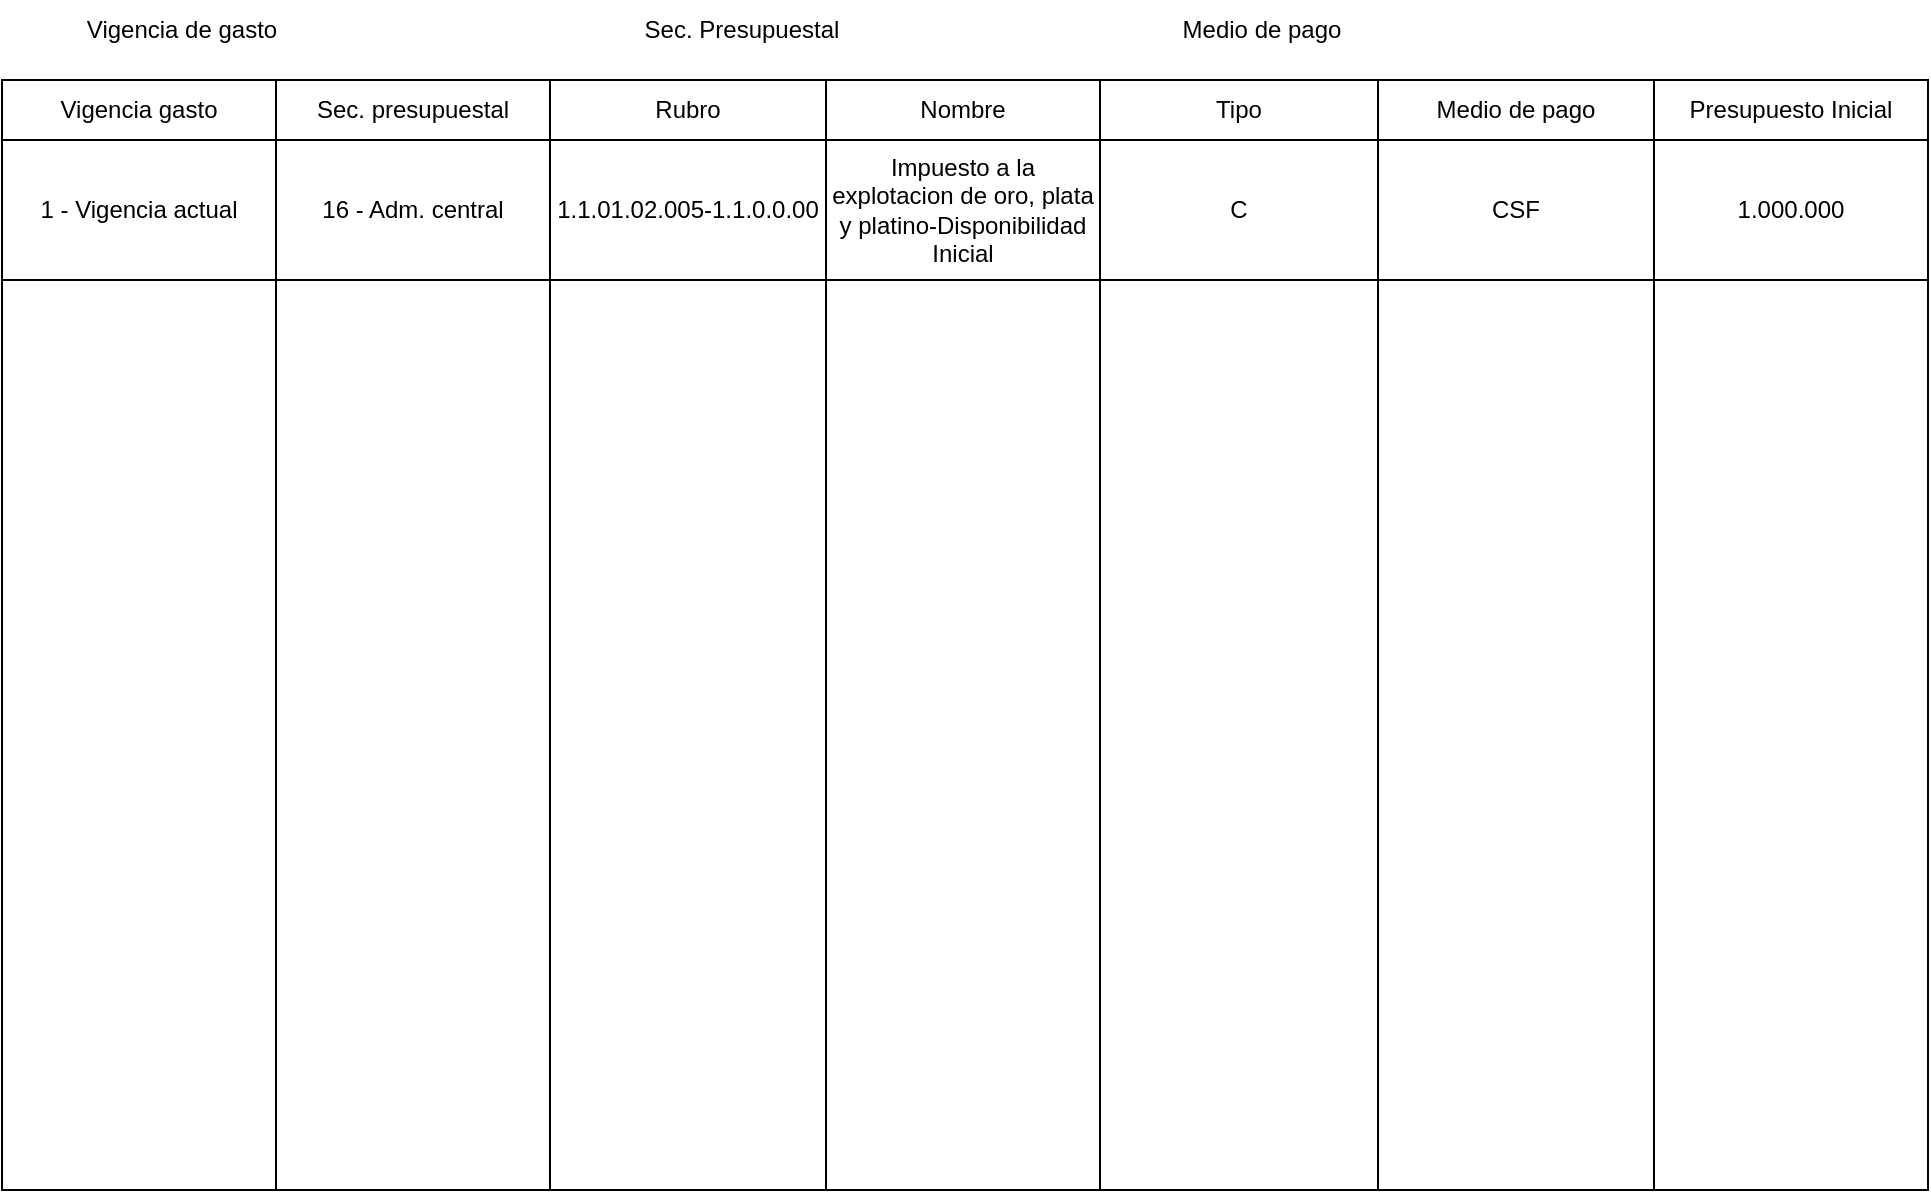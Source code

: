 <mxfile version="21.6.6" type="github">
  <diagram name="Página-1" id="-tY1Q8HmKUWvpKC0TdFC">
    <mxGraphModel dx="1434" dy="792" grid="1" gridSize="10" guides="1" tooltips="1" connect="1" arrows="1" fold="1" page="1" pageScale="1" pageWidth="827" pageHeight="1169" math="0" shadow="0">
      <root>
        <mxCell id="0" />
        <mxCell id="1" parent="0" />
        <mxCell id="qwBK45DpMCRcWSe3hfQ--2" value="" style="shape=table;startSize=0;container=1;collapsible=0;childLayout=tableLayout;" vertex="1" parent="1">
          <mxGeometry x="10" y="50" width="963" height="555" as="geometry" />
        </mxCell>
        <mxCell id="qwBK45DpMCRcWSe3hfQ--3" value="" style="shape=tableRow;horizontal=0;startSize=0;swimlaneHead=0;swimlaneBody=0;strokeColor=inherit;top=0;left=0;bottom=0;right=0;collapsible=0;dropTarget=0;fillColor=none;points=[[0,0.5],[1,0.5]];portConstraint=eastwest;" vertex="1" parent="qwBK45DpMCRcWSe3hfQ--2">
          <mxGeometry width="963" height="30" as="geometry" />
        </mxCell>
        <mxCell id="qwBK45DpMCRcWSe3hfQ--19" value="Vigencia gasto" style="shape=partialRectangle;html=1;whiteSpace=wrap;connectable=0;strokeColor=inherit;overflow=hidden;fillColor=none;top=0;left=0;bottom=0;right=0;pointerEvents=1;" vertex="1" parent="qwBK45DpMCRcWSe3hfQ--3">
          <mxGeometry width="137" height="30" as="geometry">
            <mxRectangle width="137" height="30" as="alternateBounds" />
          </mxGeometry>
        </mxCell>
        <mxCell id="qwBK45DpMCRcWSe3hfQ--4" value="Sec. presupuestal" style="shape=partialRectangle;html=1;whiteSpace=wrap;connectable=0;strokeColor=inherit;overflow=hidden;fillColor=none;top=0;left=0;bottom=0;right=0;pointerEvents=1;" vertex="1" parent="qwBK45DpMCRcWSe3hfQ--3">
          <mxGeometry x="137" width="137" height="30" as="geometry">
            <mxRectangle width="137" height="30" as="alternateBounds" />
          </mxGeometry>
        </mxCell>
        <mxCell id="qwBK45DpMCRcWSe3hfQ--5" value="Rubro" style="shape=partialRectangle;html=1;whiteSpace=wrap;connectable=0;strokeColor=inherit;overflow=hidden;fillColor=none;top=0;left=0;bottom=0;right=0;pointerEvents=1;" vertex="1" parent="qwBK45DpMCRcWSe3hfQ--3">
          <mxGeometry x="274" width="138" height="30" as="geometry">
            <mxRectangle width="138" height="30" as="alternateBounds" />
          </mxGeometry>
        </mxCell>
        <mxCell id="qwBK45DpMCRcWSe3hfQ--6" value="Nombre" style="shape=partialRectangle;html=1;whiteSpace=wrap;connectable=0;strokeColor=inherit;overflow=hidden;fillColor=none;top=0;left=0;bottom=0;right=0;pointerEvents=1;" vertex="1" parent="qwBK45DpMCRcWSe3hfQ--3">
          <mxGeometry x="412" width="137" height="30" as="geometry">
            <mxRectangle width="137" height="30" as="alternateBounds" />
          </mxGeometry>
        </mxCell>
        <mxCell id="qwBK45DpMCRcWSe3hfQ--7" value="Tipo" style="shape=partialRectangle;html=1;whiteSpace=wrap;connectable=0;strokeColor=inherit;overflow=hidden;fillColor=none;top=0;left=0;bottom=0;right=0;pointerEvents=1;" vertex="1" parent="qwBK45DpMCRcWSe3hfQ--3">
          <mxGeometry x="549" width="139" height="30" as="geometry">
            <mxRectangle width="139" height="30" as="alternateBounds" />
          </mxGeometry>
        </mxCell>
        <mxCell id="qwBK45DpMCRcWSe3hfQ--8" value="Medio de pago" style="shape=partialRectangle;html=1;whiteSpace=wrap;connectable=0;strokeColor=inherit;overflow=hidden;fillColor=none;top=0;left=0;bottom=0;right=0;pointerEvents=1;" vertex="1" parent="qwBK45DpMCRcWSe3hfQ--3">
          <mxGeometry x="688" width="138" height="30" as="geometry">
            <mxRectangle width="138" height="30" as="alternateBounds" />
          </mxGeometry>
        </mxCell>
        <mxCell id="qwBK45DpMCRcWSe3hfQ--9" value="Presupuesto Inicial" style="shape=partialRectangle;html=1;whiteSpace=wrap;connectable=0;strokeColor=inherit;overflow=hidden;fillColor=none;top=0;left=0;bottom=0;right=0;pointerEvents=1;" vertex="1" parent="qwBK45DpMCRcWSe3hfQ--3">
          <mxGeometry x="826" width="137" height="30" as="geometry">
            <mxRectangle width="137" height="30" as="alternateBounds" />
          </mxGeometry>
        </mxCell>
        <mxCell id="qwBK45DpMCRcWSe3hfQ--11" value="" style="shape=tableRow;horizontal=0;startSize=0;swimlaneHead=0;swimlaneBody=0;strokeColor=inherit;top=0;left=0;bottom=0;right=0;collapsible=0;dropTarget=0;fillColor=none;points=[[0,0.5],[1,0.5]];portConstraint=eastwest;" vertex="1" parent="qwBK45DpMCRcWSe3hfQ--2">
          <mxGeometry y="30" width="963" height="70" as="geometry" />
        </mxCell>
        <mxCell id="qwBK45DpMCRcWSe3hfQ--20" value="1 - Vigencia actual" style="shape=partialRectangle;html=1;whiteSpace=wrap;connectable=0;strokeColor=inherit;overflow=hidden;fillColor=none;top=0;left=0;bottom=0;right=0;pointerEvents=1;" vertex="1" parent="qwBK45DpMCRcWSe3hfQ--11">
          <mxGeometry width="137" height="70" as="geometry">
            <mxRectangle width="137" height="70" as="alternateBounds" />
          </mxGeometry>
        </mxCell>
        <mxCell id="qwBK45DpMCRcWSe3hfQ--12" value="16 - Adm. central" style="shape=partialRectangle;html=1;whiteSpace=wrap;connectable=0;strokeColor=inherit;overflow=hidden;fillColor=none;top=0;left=0;bottom=0;right=0;pointerEvents=1;" vertex="1" parent="qwBK45DpMCRcWSe3hfQ--11">
          <mxGeometry x="137" width="137" height="70" as="geometry">
            <mxRectangle width="137" height="70" as="alternateBounds" />
          </mxGeometry>
        </mxCell>
        <mxCell id="qwBK45DpMCRcWSe3hfQ--13" value="1.1.01.02.005-1.1.0.0.00" style="shape=partialRectangle;html=1;whiteSpace=wrap;connectable=0;strokeColor=inherit;overflow=hidden;fillColor=none;top=0;left=0;bottom=0;right=0;pointerEvents=1;" vertex="1" parent="qwBK45DpMCRcWSe3hfQ--11">
          <mxGeometry x="274" width="138" height="70" as="geometry">
            <mxRectangle width="138" height="70" as="alternateBounds" />
          </mxGeometry>
        </mxCell>
        <mxCell id="qwBK45DpMCRcWSe3hfQ--14" value="Impuesto a la explotacion de oro, plata y platino-Disponibilidad Inicial" style="shape=partialRectangle;html=1;whiteSpace=wrap;connectable=0;strokeColor=inherit;overflow=hidden;fillColor=none;top=0;left=0;bottom=0;right=0;pointerEvents=1;" vertex="1" parent="qwBK45DpMCRcWSe3hfQ--11">
          <mxGeometry x="412" width="137" height="70" as="geometry">
            <mxRectangle width="137" height="70" as="alternateBounds" />
          </mxGeometry>
        </mxCell>
        <mxCell id="qwBK45DpMCRcWSe3hfQ--15" value="C" style="shape=partialRectangle;html=1;whiteSpace=wrap;connectable=0;strokeColor=inherit;overflow=hidden;fillColor=none;top=0;left=0;bottom=0;right=0;pointerEvents=1;" vertex="1" parent="qwBK45DpMCRcWSe3hfQ--11">
          <mxGeometry x="549" width="139" height="70" as="geometry">
            <mxRectangle width="139" height="70" as="alternateBounds" />
          </mxGeometry>
        </mxCell>
        <mxCell id="qwBK45DpMCRcWSe3hfQ--16" value="CSF" style="shape=partialRectangle;html=1;whiteSpace=wrap;connectable=0;strokeColor=inherit;overflow=hidden;fillColor=none;top=0;left=0;bottom=0;right=0;pointerEvents=1;" vertex="1" parent="qwBK45DpMCRcWSe3hfQ--11">
          <mxGeometry x="688" width="138" height="70" as="geometry">
            <mxRectangle width="138" height="70" as="alternateBounds" />
          </mxGeometry>
        </mxCell>
        <mxCell id="qwBK45DpMCRcWSe3hfQ--17" value="1.000.000" style="shape=partialRectangle;html=1;whiteSpace=wrap;connectable=0;strokeColor=inherit;overflow=hidden;fillColor=none;top=0;left=0;bottom=0;right=0;pointerEvents=1;" vertex="1" parent="qwBK45DpMCRcWSe3hfQ--11">
          <mxGeometry x="826" width="137" height="70" as="geometry">
            <mxRectangle width="137" height="70" as="alternateBounds" />
          </mxGeometry>
        </mxCell>
        <mxCell id="qwBK45DpMCRcWSe3hfQ--21" style="shape=tableRow;horizontal=0;startSize=0;swimlaneHead=0;swimlaneBody=0;strokeColor=inherit;top=0;left=0;bottom=0;right=0;collapsible=0;dropTarget=0;fillColor=none;points=[[0,0.5],[1,0.5]];portConstraint=eastwest;" vertex="1" parent="qwBK45DpMCRcWSe3hfQ--2">
          <mxGeometry y="100" width="963" height="455" as="geometry" />
        </mxCell>
        <mxCell id="qwBK45DpMCRcWSe3hfQ--22" style="shape=partialRectangle;html=1;whiteSpace=wrap;connectable=0;strokeColor=inherit;overflow=hidden;fillColor=none;top=0;left=0;bottom=0;right=0;pointerEvents=1;" vertex="1" parent="qwBK45DpMCRcWSe3hfQ--21">
          <mxGeometry width="137" height="455" as="geometry">
            <mxRectangle width="137" height="455" as="alternateBounds" />
          </mxGeometry>
        </mxCell>
        <mxCell id="qwBK45DpMCRcWSe3hfQ--23" style="shape=partialRectangle;html=1;whiteSpace=wrap;connectable=0;strokeColor=inherit;overflow=hidden;fillColor=none;top=0;left=0;bottom=0;right=0;pointerEvents=1;" vertex="1" parent="qwBK45DpMCRcWSe3hfQ--21">
          <mxGeometry x="137" width="137" height="455" as="geometry">
            <mxRectangle width="137" height="455" as="alternateBounds" />
          </mxGeometry>
        </mxCell>
        <mxCell id="qwBK45DpMCRcWSe3hfQ--24" style="shape=partialRectangle;html=1;whiteSpace=wrap;connectable=0;strokeColor=inherit;overflow=hidden;fillColor=none;top=0;left=0;bottom=0;right=0;pointerEvents=1;" vertex="1" parent="qwBK45DpMCRcWSe3hfQ--21">
          <mxGeometry x="274" width="138" height="455" as="geometry">
            <mxRectangle width="138" height="455" as="alternateBounds" />
          </mxGeometry>
        </mxCell>
        <mxCell id="qwBK45DpMCRcWSe3hfQ--25" style="shape=partialRectangle;html=1;whiteSpace=wrap;connectable=0;strokeColor=inherit;overflow=hidden;fillColor=none;top=0;left=0;bottom=0;right=0;pointerEvents=1;" vertex="1" parent="qwBK45DpMCRcWSe3hfQ--21">
          <mxGeometry x="412" width="137" height="455" as="geometry">
            <mxRectangle width="137" height="455" as="alternateBounds" />
          </mxGeometry>
        </mxCell>
        <mxCell id="qwBK45DpMCRcWSe3hfQ--26" style="shape=partialRectangle;html=1;whiteSpace=wrap;connectable=0;strokeColor=inherit;overflow=hidden;fillColor=none;top=0;left=0;bottom=0;right=0;pointerEvents=1;" vertex="1" parent="qwBK45DpMCRcWSe3hfQ--21">
          <mxGeometry x="549" width="139" height="455" as="geometry">
            <mxRectangle width="139" height="455" as="alternateBounds" />
          </mxGeometry>
        </mxCell>
        <mxCell id="qwBK45DpMCRcWSe3hfQ--27" style="shape=partialRectangle;html=1;whiteSpace=wrap;connectable=0;strokeColor=inherit;overflow=hidden;fillColor=none;top=0;left=0;bottom=0;right=0;pointerEvents=1;" vertex="1" parent="qwBK45DpMCRcWSe3hfQ--21">
          <mxGeometry x="688" width="138" height="455" as="geometry">
            <mxRectangle width="138" height="455" as="alternateBounds" />
          </mxGeometry>
        </mxCell>
        <mxCell id="qwBK45DpMCRcWSe3hfQ--28" style="shape=partialRectangle;html=1;whiteSpace=wrap;connectable=0;strokeColor=inherit;overflow=hidden;fillColor=none;top=0;left=0;bottom=0;right=0;pointerEvents=1;" vertex="1" parent="qwBK45DpMCRcWSe3hfQ--21">
          <mxGeometry x="826" width="137" height="455" as="geometry">
            <mxRectangle width="137" height="455" as="alternateBounds" />
          </mxGeometry>
        </mxCell>
        <mxCell id="qwBK45DpMCRcWSe3hfQ--30" value="Vigencia de gasto" style="text;html=1;strokeColor=none;fillColor=none;align=center;verticalAlign=middle;whiteSpace=wrap;rounded=0;" vertex="1" parent="1">
          <mxGeometry x="30" y="10" width="140" height="30" as="geometry" />
        </mxCell>
        <mxCell id="qwBK45DpMCRcWSe3hfQ--31" value="Sec. Presupuestal" style="text;html=1;strokeColor=none;fillColor=none;align=center;verticalAlign=middle;whiteSpace=wrap;rounded=0;" vertex="1" parent="1">
          <mxGeometry x="330" y="10" width="100" height="30" as="geometry" />
        </mxCell>
        <mxCell id="qwBK45DpMCRcWSe3hfQ--32" value="Medio de pago" style="text;html=1;strokeColor=none;fillColor=none;align=center;verticalAlign=middle;whiteSpace=wrap;rounded=0;" vertex="1" parent="1">
          <mxGeometry x="590" y="10" width="100" height="30" as="geometry" />
        </mxCell>
      </root>
    </mxGraphModel>
  </diagram>
</mxfile>
